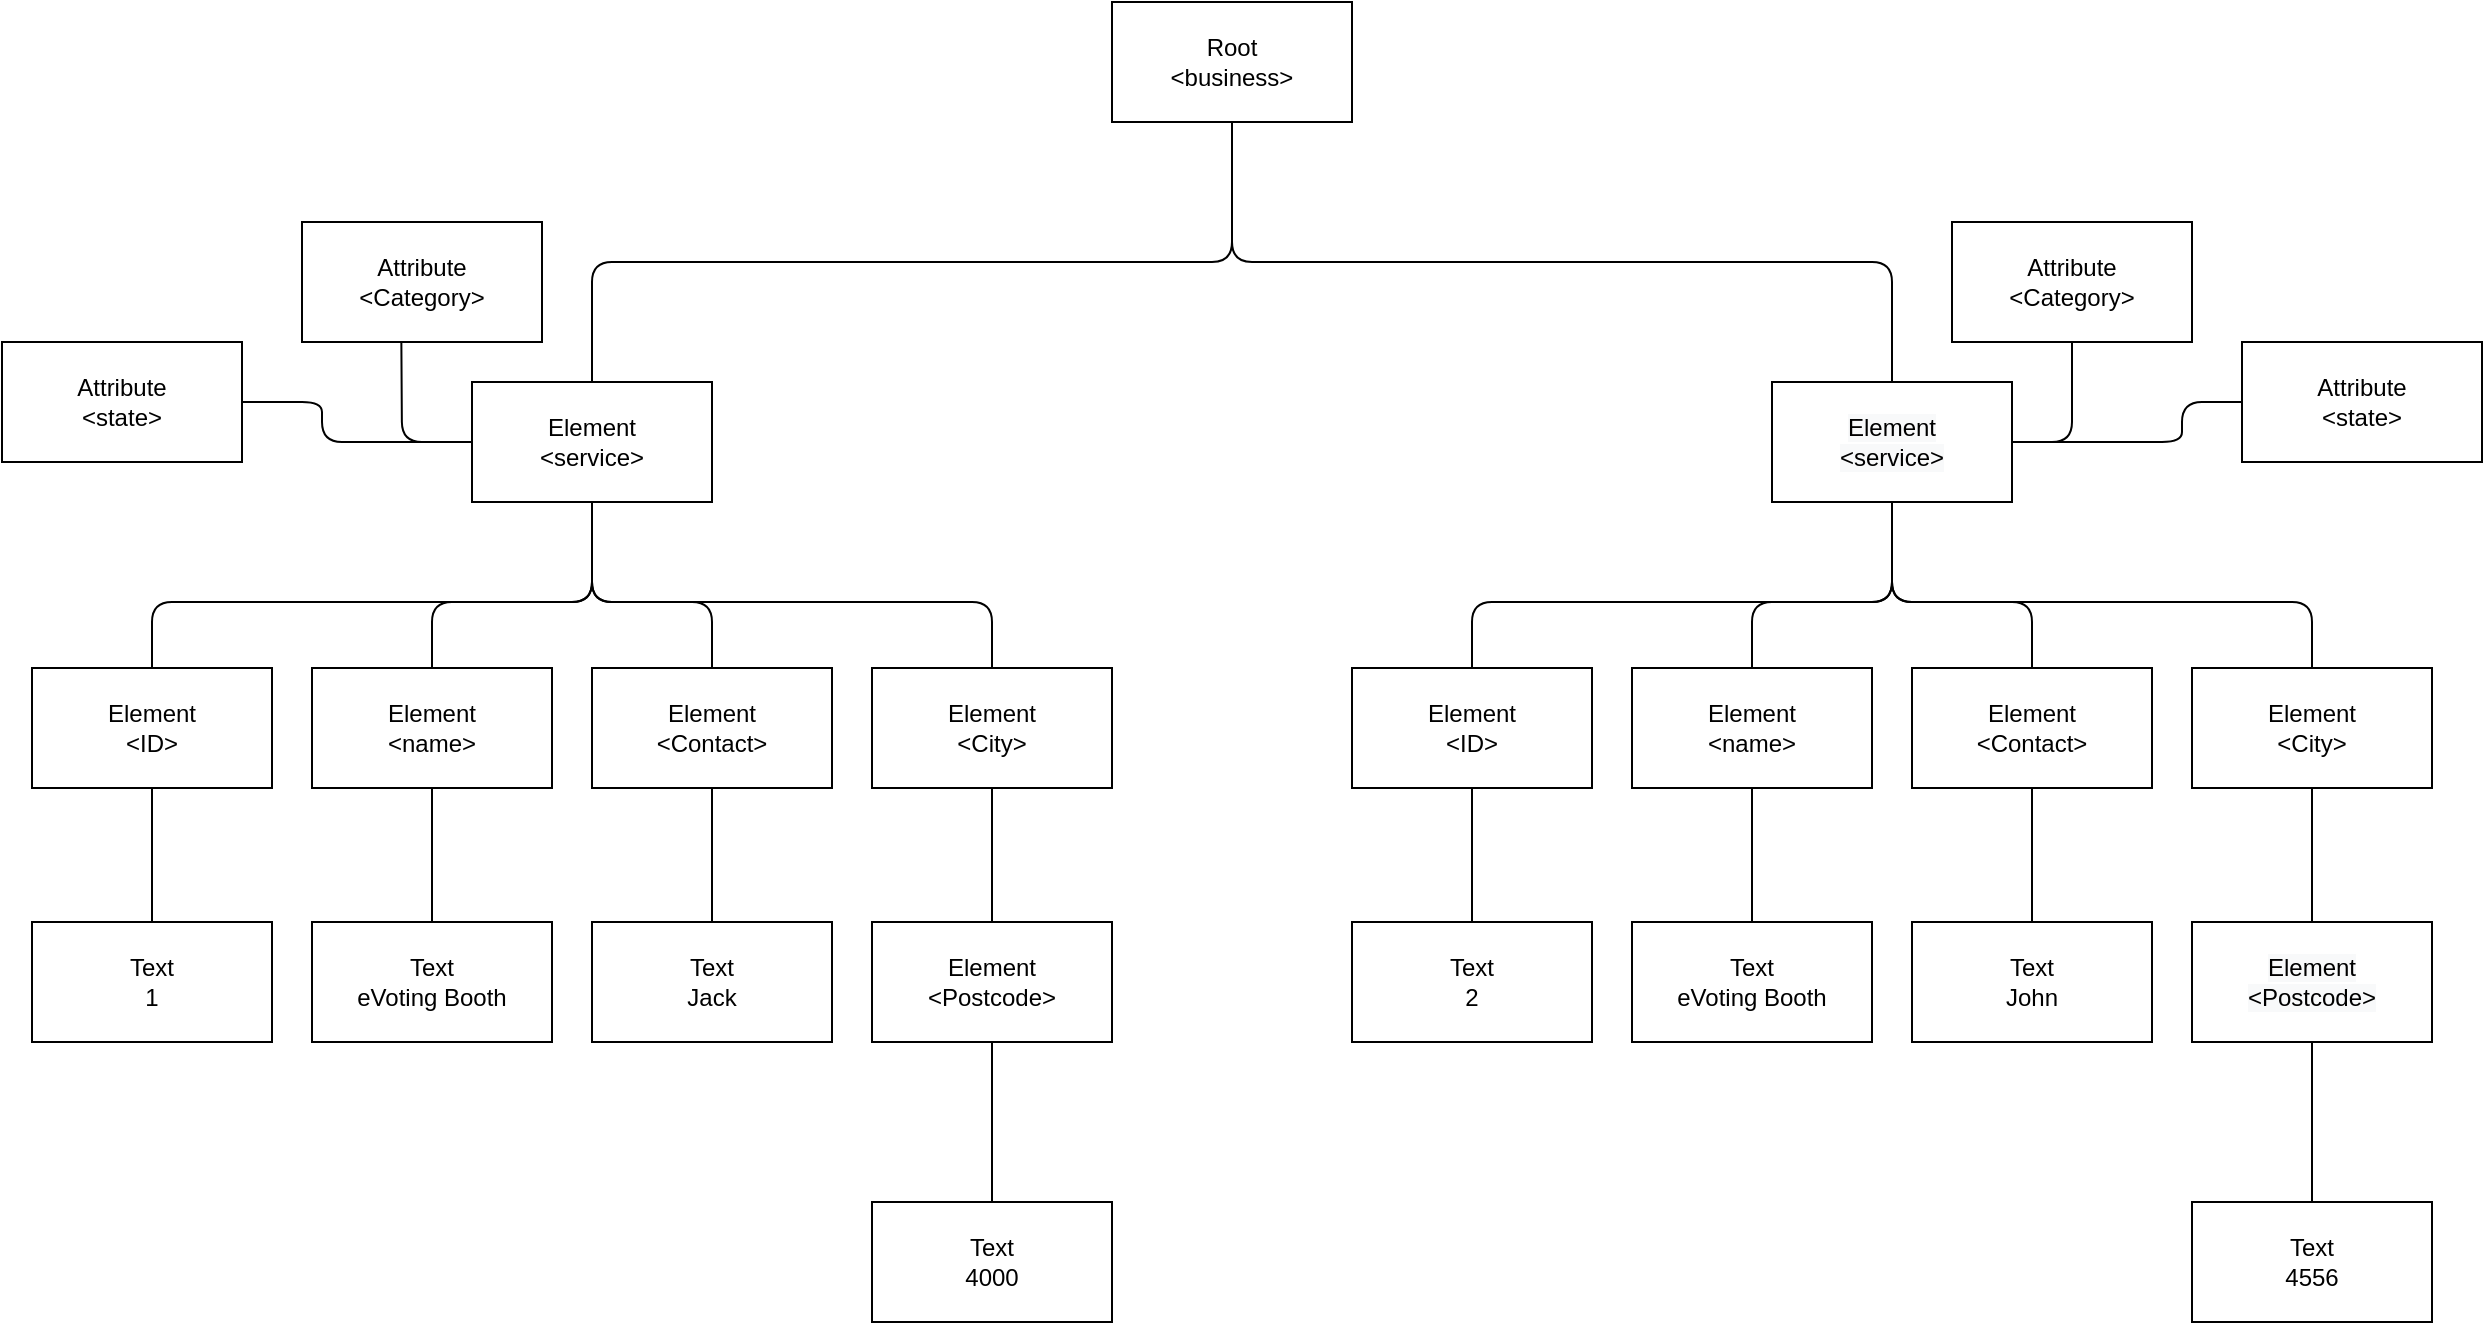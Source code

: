 <mxfile version="13.6.2" type="device"><diagram id="zhPThCUY6hTwo2yPxxVS" name="Page-1"><mxGraphModel dx="2333" dy="1980" grid="1" gridSize="10" guides="1" tooltips="1" connect="1" arrows="1" fold="1" page="1" pageScale="1" pageWidth="850" pageHeight="1100" math="0" shadow="0"><root><mxCell id="0"/><mxCell id="1" parent="0"/><mxCell id="d8UD_acyg-H58Iaf2CFl-1" value="Root&lt;br&gt;&amp;lt;business&amp;gt;" style="rounded=0;whiteSpace=wrap;html=1;" vertex="1" parent="1"><mxGeometry x="365" y="-20" width="120" height="60" as="geometry"/></mxCell><mxCell id="d8UD_acyg-H58Iaf2CFl-2" value="Element&lt;br&gt;&amp;lt;service&amp;gt;" style="rounded=0;whiteSpace=wrap;html=1;" vertex="1" parent="1"><mxGeometry x="45" y="170" width="120" height="60" as="geometry"/></mxCell><mxCell id="d8UD_acyg-H58Iaf2CFl-3" value="&#10;&#10;&lt;span style=&quot;color: rgb(0, 0, 0); font-family: helvetica; font-size: 12px; font-style: normal; font-weight: 400; letter-spacing: normal; text-align: center; text-indent: 0px; text-transform: none; word-spacing: 0px; background-color: rgb(248, 249, 250); display: inline; float: none;&quot;&gt;Element&lt;/span&gt;&lt;br style=&quot;color: rgb(0, 0, 0); font-family: helvetica; font-size: 12px; font-style: normal; font-weight: 400; letter-spacing: normal; text-align: center; text-indent: 0px; text-transform: none; word-spacing: 0px; background-color: rgb(248, 249, 250);&quot;&gt;&lt;span style=&quot;color: rgb(0, 0, 0); font-family: helvetica; font-size: 12px; font-style: normal; font-weight: 400; letter-spacing: normal; text-align: center; text-indent: 0px; text-transform: none; word-spacing: 0px; background-color: rgb(248, 249, 250); display: inline; float: none;&quot;&gt;&amp;lt;service&amp;gt;&lt;/span&gt;&#10;&#10;" style="rounded=0;whiteSpace=wrap;html=1;" vertex="1" parent="1"><mxGeometry x="695" y="170" width="120" height="60" as="geometry"/></mxCell><mxCell id="d8UD_acyg-H58Iaf2CFl-4" value="Element&lt;br&gt;&amp;lt;ID&amp;gt;" style="rounded=0;whiteSpace=wrap;html=1;" vertex="1" parent="1"><mxGeometry x="-175" y="313" width="120" height="60" as="geometry"/></mxCell><mxCell id="d8UD_acyg-H58Iaf2CFl-5" value="Element&lt;br&gt;&amp;lt;Contact&amp;gt;" style="rounded=0;whiteSpace=wrap;html=1;" vertex="1" parent="1"><mxGeometry x="105" y="313" width="120" height="60" as="geometry"/></mxCell><mxCell id="d8UD_acyg-H58Iaf2CFl-6" value="Element&lt;br&gt;&amp;lt;name&amp;gt;" style="rounded=0;whiteSpace=wrap;html=1;" vertex="1" parent="1"><mxGeometry x="-35" y="313" width="120" height="60" as="geometry"/></mxCell><mxCell id="d8UD_acyg-H58Iaf2CFl-7" value="Element&lt;br&gt;&amp;lt;City&amp;gt;" style="rounded=0;whiteSpace=wrap;html=1;" vertex="1" parent="1"><mxGeometry x="245" y="313" width="120" height="60" as="geometry"/></mxCell><mxCell id="d8UD_acyg-H58Iaf2CFl-12" value="Element&lt;br&gt;&amp;lt;ID&amp;gt;" style="rounded=0;whiteSpace=wrap;html=1;" vertex="1" parent="1"><mxGeometry x="485" y="313" width="120" height="60" as="geometry"/></mxCell><mxCell id="d8UD_acyg-H58Iaf2CFl-13" value="Element&lt;br&gt;&amp;lt;Contact&amp;gt;" style="rounded=0;whiteSpace=wrap;html=1;" vertex="1" parent="1"><mxGeometry x="765" y="313" width="120" height="60" as="geometry"/></mxCell><mxCell id="d8UD_acyg-H58Iaf2CFl-14" value="Element&lt;br&gt;&amp;lt;name&amp;gt;" style="rounded=0;whiteSpace=wrap;html=1;" vertex="1" parent="1"><mxGeometry x="625" y="313" width="120" height="60" as="geometry"/></mxCell><mxCell id="d8UD_acyg-H58Iaf2CFl-15" value="Element&lt;br&gt;&amp;lt;City&amp;gt;" style="rounded=0;whiteSpace=wrap;html=1;" vertex="1" parent="1"><mxGeometry x="905" y="313" width="120" height="60" as="geometry"/></mxCell><mxCell id="d8UD_acyg-H58Iaf2CFl-16" value="Attribute&lt;br&gt;&amp;lt;state&amp;gt;" style="rounded=0;whiteSpace=wrap;html=1;" vertex="1" parent="1"><mxGeometry x="-190" y="150" width="120" height="60" as="geometry"/></mxCell><mxCell id="d8UD_acyg-H58Iaf2CFl-17" value="Attribute&lt;br&gt;&amp;lt;Category&amp;gt;" style="rounded=0;whiteSpace=wrap;html=1;" vertex="1" parent="1"><mxGeometry x="-40" y="90" width="120" height="60" as="geometry"/></mxCell><mxCell id="d8UD_acyg-H58Iaf2CFl-18" value="Attribute&lt;br&gt;&amp;lt;state&amp;gt;" style="rounded=0;whiteSpace=wrap;html=1;" vertex="1" parent="1"><mxGeometry x="930" y="150" width="120" height="60" as="geometry"/></mxCell><mxCell id="d8UD_acyg-H58Iaf2CFl-19" value="Attribute&lt;br&gt;&amp;lt;Category&amp;gt;" style="rounded=0;whiteSpace=wrap;html=1;" vertex="1" parent="1"><mxGeometry x="785" y="90" width="120" height="60" as="geometry"/></mxCell><mxCell id="d8UD_acyg-H58Iaf2CFl-20" value="Element&lt;br&gt;&amp;lt;Postcode&amp;gt;" style="rounded=0;whiteSpace=wrap;html=1;" vertex="1" parent="1"><mxGeometry x="245" y="440" width="120" height="60" as="geometry"/></mxCell><mxCell id="d8UD_acyg-H58Iaf2CFl-21" value="Text&lt;br&gt;Jack" style="rounded=0;whiteSpace=wrap;html=1;" vertex="1" parent="1"><mxGeometry x="105" y="440" width="120" height="60" as="geometry"/></mxCell><mxCell id="d8UD_acyg-H58Iaf2CFl-22" value="Text&lt;br&gt;eVoting&amp;nbsp;Booth" style="rounded=0;whiteSpace=wrap;html=1;" vertex="1" parent="1"><mxGeometry x="-35" y="440" width="120" height="60" as="geometry"/></mxCell><mxCell id="d8UD_acyg-H58Iaf2CFl-23" value="Text&lt;br&gt;1" style="rounded=0;whiteSpace=wrap;html=1;" vertex="1" parent="1"><mxGeometry x="-175" y="440" width="120" height="60" as="geometry"/></mxCell><mxCell id="d8UD_acyg-H58Iaf2CFl-24" value="&#10;&#10;&lt;span style=&quot;color: rgb(0, 0, 0); font-family: helvetica; font-size: 12px; font-style: normal; font-weight: 400; letter-spacing: normal; text-align: center; text-indent: 0px; text-transform: none; word-spacing: 0px; background-color: rgb(248, 249, 250); display: inline; float: none;&quot;&gt;Element&lt;/span&gt;&lt;br style=&quot;color: rgb(0, 0, 0); font-family: helvetica; font-size: 12px; font-style: normal; font-weight: 400; letter-spacing: normal; text-align: center; text-indent: 0px; text-transform: none; word-spacing: 0px; background-color: rgb(248, 249, 250);&quot;&gt;&lt;span style=&quot;color: rgb(0, 0, 0); font-family: helvetica; font-size: 12px; font-style: normal; font-weight: 400; letter-spacing: normal; text-align: center; text-indent: 0px; text-transform: none; word-spacing: 0px; background-color: rgb(248, 249, 250); display: inline; float: none;&quot;&gt;&amp;lt;Postcode&amp;gt;&lt;/span&gt;&#10;&#10;" style="rounded=0;whiteSpace=wrap;html=1;" vertex="1" parent="1"><mxGeometry x="905" y="440" width="120" height="60" as="geometry"/></mxCell><mxCell id="d8UD_acyg-H58Iaf2CFl-25" value="Text&lt;br&gt;John" style="rounded=0;whiteSpace=wrap;html=1;" vertex="1" parent="1"><mxGeometry x="765" y="440" width="120" height="60" as="geometry"/></mxCell><mxCell id="d8UD_acyg-H58Iaf2CFl-26" value="Text&lt;br&gt;eVoting Booth" style="rounded=0;whiteSpace=wrap;html=1;" vertex="1" parent="1"><mxGeometry x="625" y="440" width="120" height="60" as="geometry"/></mxCell><mxCell id="d8UD_acyg-H58Iaf2CFl-27" value="Text&lt;br&gt;2" style="rounded=0;whiteSpace=wrap;html=1;" vertex="1" parent="1"><mxGeometry x="485" y="440" width="120" height="60" as="geometry"/></mxCell><mxCell id="d8UD_acyg-H58Iaf2CFl-28" value="Text&lt;br&gt;4556" style="rounded=0;whiteSpace=wrap;html=1;" vertex="1" parent="1"><mxGeometry x="905" y="580" width="120" height="60" as="geometry"/></mxCell><mxCell id="d8UD_acyg-H58Iaf2CFl-29" value="Text&lt;br&gt;4000" style="rounded=0;whiteSpace=wrap;html=1;" vertex="1" parent="1"><mxGeometry x="245" y="580" width="120" height="60" as="geometry"/></mxCell><mxCell id="d8UD_acyg-H58Iaf2CFl-32" value="" style="endArrow=none;html=1;entryX=0.5;entryY=1;entryDx=0;entryDy=0;exitX=0.5;exitY=0;exitDx=0;exitDy=0;" edge="1" parent="1" source="d8UD_acyg-H58Iaf2CFl-2" target="d8UD_acyg-H58Iaf2CFl-1"><mxGeometry width="50" height="50" relative="1" as="geometry"><mxPoint x="425" y="110" as="sourcePoint"/><mxPoint x="520" y="270" as="targetPoint"/><Array as="points"><mxPoint x="105" y="110"/><mxPoint x="425" y="110"/></Array></mxGeometry></mxCell><mxCell id="d8UD_acyg-H58Iaf2CFl-34" value="" style="endArrow=none;html=1;entryX=0.5;entryY=1;entryDx=0;entryDy=0;exitX=0.5;exitY=0;exitDx=0;exitDy=0;" edge="1" parent="1" source="d8UD_acyg-H58Iaf2CFl-3" target="d8UD_acyg-H58Iaf2CFl-1"><mxGeometry width="50" height="50" relative="1" as="geometry"><mxPoint x="470" y="320" as="sourcePoint"/><mxPoint x="520" y="270" as="targetPoint"/><Array as="points"><mxPoint x="755" y="110"/><mxPoint x="425" y="110"/></Array></mxGeometry></mxCell><mxCell id="d8UD_acyg-H58Iaf2CFl-35" value="" style="endArrow=none;html=1;entryX=1;entryY=0.5;entryDx=0;entryDy=0;exitX=0.5;exitY=1;exitDx=0;exitDy=0;" edge="1" parent="1" source="d8UD_acyg-H58Iaf2CFl-19" target="d8UD_acyg-H58Iaf2CFl-3"><mxGeometry width="50" height="50" relative="1" as="geometry"><mxPoint x="470" y="320" as="sourcePoint"/><mxPoint x="520" y="270" as="targetPoint"/><Array as="points"><mxPoint x="845" y="200"/></Array></mxGeometry></mxCell><mxCell id="d8UD_acyg-H58Iaf2CFl-36" value="" style="endArrow=none;html=1;entryX=1;entryY=0.5;entryDx=0;entryDy=0;exitX=0;exitY=0.5;exitDx=0;exitDy=0;" edge="1" parent="1" source="d8UD_acyg-H58Iaf2CFl-18" target="d8UD_acyg-H58Iaf2CFl-3"><mxGeometry width="50" height="50" relative="1" as="geometry"><mxPoint x="700" y="210" as="sourcePoint"/><mxPoint x="750" y="160" as="targetPoint"/><Array as="points"><mxPoint x="900" y="180"/><mxPoint x="900" y="200"/></Array></mxGeometry></mxCell><mxCell id="d8UD_acyg-H58Iaf2CFl-37" value="" style="endArrow=none;html=1;entryX=1;entryY=0.5;entryDx=0;entryDy=0;exitX=0;exitY=0.5;exitDx=0;exitDy=0;" edge="1" parent="1" source="d8UD_acyg-H58Iaf2CFl-2" target="d8UD_acyg-H58Iaf2CFl-16"><mxGeometry width="50" height="50" relative="1" as="geometry"><mxPoint x="120" y="220" as="sourcePoint"/><mxPoint x="170" y="170" as="targetPoint"/><Array as="points"><mxPoint x="-30" y="200"/><mxPoint x="-30" y="180"/></Array></mxGeometry></mxCell><mxCell id="d8UD_acyg-H58Iaf2CFl-38" value="" style="endArrow=none;html=1;entryX=0;entryY=0.5;entryDx=0;entryDy=0;exitX=0.414;exitY=0.997;exitDx=0;exitDy=0;exitPerimeter=0;" edge="1" parent="1" source="d8UD_acyg-H58Iaf2CFl-17" target="d8UD_acyg-H58Iaf2CFl-2"><mxGeometry width="50" height="50" relative="1" as="geometry"><mxPoint y="210" as="sourcePoint"/><mxPoint x="170" y="170" as="targetPoint"/><Array as="points"><mxPoint x="10" y="200"/></Array></mxGeometry></mxCell><mxCell id="d8UD_acyg-H58Iaf2CFl-39" value="" style="endArrow=none;html=1;entryX=0.5;entryY=1;entryDx=0;entryDy=0;" edge="1" parent="1" target="d8UD_acyg-H58Iaf2CFl-7"><mxGeometry width="50" height="50" relative="1" as="geometry"><mxPoint x="305" y="440" as="sourcePoint"/><mxPoint x="320" y="210" as="targetPoint"/></mxGeometry></mxCell><mxCell id="d8UD_acyg-H58Iaf2CFl-40" value="" style="endArrow=none;html=1;entryX=0.5;entryY=1;entryDx=0;entryDy=0;" edge="1" parent="1" target="d8UD_acyg-H58Iaf2CFl-5"><mxGeometry width="50" height="50" relative="1" as="geometry"><mxPoint x="165" y="440" as="sourcePoint"/><mxPoint x="320" y="210" as="targetPoint"/></mxGeometry></mxCell><mxCell id="d8UD_acyg-H58Iaf2CFl-41" value="" style="endArrow=none;html=1;entryX=0.5;entryY=1;entryDx=0;entryDy=0;exitX=0.5;exitY=0;exitDx=0;exitDy=0;" edge="1" parent="1" source="d8UD_acyg-H58Iaf2CFl-22" target="d8UD_acyg-H58Iaf2CFl-6"><mxGeometry width="50" height="50" relative="1" as="geometry"><mxPoint x="270" y="260" as="sourcePoint"/><mxPoint x="320" y="210" as="targetPoint"/></mxGeometry></mxCell><mxCell id="d8UD_acyg-H58Iaf2CFl-42" value="" style="endArrow=none;html=1;entryX=0.5;entryY=1;entryDx=0;entryDy=0;exitX=0.5;exitY=0;exitDx=0;exitDy=0;" edge="1" parent="1" source="d8UD_acyg-H58Iaf2CFl-23" target="d8UD_acyg-H58Iaf2CFl-4"><mxGeometry width="50" height="50" relative="1" as="geometry"><mxPoint x="270" y="260" as="sourcePoint"/><mxPoint x="320" y="210" as="targetPoint"/></mxGeometry></mxCell><mxCell id="d8UD_acyg-H58Iaf2CFl-43" value="" style="endArrow=none;html=1;entryX=0.5;entryY=1;entryDx=0;entryDy=0;exitX=0.5;exitY=0;exitDx=0;exitDy=0;" edge="1" parent="1" source="d8UD_acyg-H58Iaf2CFl-29" target="d8UD_acyg-H58Iaf2CFl-20"><mxGeometry width="50" height="50" relative="1" as="geometry"><mxPoint x="270" y="260" as="sourcePoint"/><mxPoint x="320" y="210" as="targetPoint"/></mxGeometry></mxCell><mxCell id="d8UD_acyg-H58Iaf2CFl-44" value="" style="endArrow=none;html=1;entryX=0.5;entryY=1;entryDx=0;entryDy=0;exitX=0.5;exitY=0;exitDx=0;exitDy=0;" edge="1" parent="1" source="d8UD_acyg-H58Iaf2CFl-28" target="d8UD_acyg-H58Iaf2CFl-24"><mxGeometry width="50" height="50" relative="1" as="geometry"><mxPoint x="270" y="260" as="sourcePoint"/><mxPoint x="320" y="210" as="targetPoint"/></mxGeometry></mxCell><mxCell id="d8UD_acyg-H58Iaf2CFl-45" value="" style="endArrow=none;html=1;entryX=0.5;entryY=1;entryDx=0;entryDy=0;exitX=0.5;exitY=0;exitDx=0;exitDy=0;" edge="1" parent="1" source="d8UD_acyg-H58Iaf2CFl-24" target="d8UD_acyg-H58Iaf2CFl-15"><mxGeometry width="50" height="50" relative="1" as="geometry"><mxPoint x="270" y="260" as="sourcePoint"/><mxPoint x="320" y="210" as="targetPoint"/></mxGeometry></mxCell><mxCell id="d8UD_acyg-H58Iaf2CFl-46" value="" style="endArrow=none;html=1;entryX=0.5;entryY=1;entryDx=0;entryDy=0;exitX=0.5;exitY=0;exitDx=0;exitDy=0;" edge="1" parent="1" source="d8UD_acyg-H58Iaf2CFl-25" target="d8UD_acyg-H58Iaf2CFl-13"><mxGeometry width="50" height="50" relative="1" as="geometry"><mxPoint x="270" y="260" as="sourcePoint"/><mxPoint x="320" y="210" as="targetPoint"/></mxGeometry></mxCell><mxCell id="d8UD_acyg-H58Iaf2CFl-49" value="" style="endArrow=none;html=1;entryX=0.5;entryY=1;entryDx=0;entryDy=0;exitX=0.5;exitY=0;exitDx=0;exitDy=0;" edge="1" parent="1" source="d8UD_acyg-H58Iaf2CFl-27" target="d8UD_acyg-H58Iaf2CFl-12"><mxGeometry width="50" height="50" relative="1" as="geometry"><mxPoint x="270" y="260" as="sourcePoint"/><mxPoint x="320" y="210" as="targetPoint"/></mxGeometry></mxCell><mxCell id="d8UD_acyg-H58Iaf2CFl-50" value="" style="endArrow=none;html=1;entryX=0.5;entryY=1;entryDx=0;entryDy=0;exitX=0.5;exitY=0;exitDx=0;exitDy=0;" edge="1" parent="1" source="d8UD_acyg-H58Iaf2CFl-26" target="d8UD_acyg-H58Iaf2CFl-14"><mxGeometry width="50" height="50" relative="1" as="geometry"><mxPoint x="270" y="260" as="sourcePoint"/><mxPoint x="320" y="210" as="targetPoint"/></mxGeometry></mxCell><mxCell id="d8UD_acyg-H58Iaf2CFl-52" value="" style="endArrow=none;html=1;entryX=0.5;entryY=1;entryDx=0;entryDy=0;exitX=0.5;exitY=0;exitDx=0;exitDy=0;" edge="1" parent="1" source="d8UD_acyg-H58Iaf2CFl-12" target="d8UD_acyg-H58Iaf2CFl-3"><mxGeometry width="50" height="50" relative="1" as="geometry"><mxPoint x="480" y="550" as="sourcePoint"/><mxPoint x="530" y="500" as="targetPoint"/><Array as="points"><mxPoint x="545" y="280"/><mxPoint x="755" y="280"/></Array></mxGeometry></mxCell><mxCell id="d8UD_acyg-H58Iaf2CFl-53" value="" style="endArrow=none;html=1;entryX=0.5;entryY=1;entryDx=0;entryDy=0;exitX=0.5;exitY=0;exitDx=0;exitDy=0;" edge="1" parent="1" source="d8UD_acyg-H58Iaf2CFl-7" target="d8UD_acyg-H58Iaf2CFl-2"><mxGeometry width="50" height="50" relative="1" as="geometry"><mxPoint x="480" y="550" as="sourcePoint"/><mxPoint x="530" y="500" as="targetPoint"/><Array as="points"><mxPoint x="305" y="280"/><mxPoint x="105" y="280"/></Array></mxGeometry></mxCell><mxCell id="d8UD_acyg-H58Iaf2CFl-54" value="" style="endArrow=none;html=1;entryX=0.5;entryY=1;entryDx=0;entryDy=0;exitX=0.5;exitY=0;exitDx=0;exitDy=0;" edge="1" parent="1" source="d8UD_acyg-H58Iaf2CFl-5" target="d8UD_acyg-H58Iaf2CFl-2"><mxGeometry width="50" height="50" relative="1" as="geometry"><mxPoint x="480" y="550" as="sourcePoint"/><mxPoint x="530" y="500" as="targetPoint"/><Array as="points"><mxPoint x="165" y="280"/><mxPoint x="105" y="280"/></Array></mxGeometry></mxCell><mxCell id="d8UD_acyg-H58Iaf2CFl-55" value="" style="endArrow=none;html=1;entryX=0.5;entryY=1;entryDx=0;entryDy=0;exitX=0.5;exitY=0;exitDx=0;exitDy=0;" edge="1" parent="1" source="d8UD_acyg-H58Iaf2CFl-6" target="d8UD_acyg-H58Iaf2CFl-2"><mxGeometry width="50" height="50" relative="1" as="geometry"><mxPoint x="480" y="550" as="sourcePoint"/><mxPoint x="530" y="500" as="targetPoint"/><Array as="points"><mxPoint x="25" y="280"/><mxPoint x="105" y="280"/></Array></mxGeometry></mxCell><mxCell id="d8UD_acyg-H58Iaf2CFl-56" value="" style="endArrow=none;html=1;entryX=0.5;entryY=1;entryDx=0;entryDy=0;exitX=0.5;exitY=0;exitDx=0;exitDy=0;" edge="1" parent="1" source="d8UD_acyg-H58Iaf2CFl-4" target="d8UD_acyg-H58Iaf2CFl-2"><mxGeometry width="50" height="50" relative="1" as="geometry"><mxPoint x="480" y="550" as="sourcePoint"/><mxPoint x="530" y="500" as="targetPoint"/><Array as="points"><mxPoint x="-115" y="280"/><mxPoint x="105" y="280"/></Array></mxGeometry></mxCell><mxCell id="d8UD_acyg-H58Iaf2CFl-57" value="" style="endArrow=none;html=1;exitX=0.5;exitY=0;exitDx=0;exitDy=0;entryX=0.5;entryY=1;entryDx=0;entryDy=0;" edge="1" parent="1" source="d8UD_acyg-H58Iaf2CFl-13" target="d8UD_acyg-H58Iaf2CFl-3"><mxGeometry width="50" height="50" relative="1" as="geometry"><mxPoint x="480" y="550" as="sourcePoint"/><mxPoint x="770" y="260" as="targetPoint"/><Array as="points"><mxPoint x="825" y="280"/><mxPoint x="755" y="280"/></Array></mxGeometry></mxCell><mxCell id="d8UD_acyg-H58Iaf2CFl-58" value="" style="endArrow=none;html=1;entryX=0.5;entryY=1;entryDx=0;entryDy=0;exitX=0.5;exitY=0;exitDx=0;exitDy=0;" edge="1" parent="1" source="d8UD_acyg-H58Iaf2CFl-14" target="d8UD_acyg-H58Iaf2CFl-3"><mxGeometry width="50" height="50" relative="1" as="geometry"><mxPoint x="480" y="550" as="sourcePoint"/><mxPoint x="530" y="500" as="targetPoint"/><Array as="points"><mxPoint x="685" y="280"/><mxPoint x="755" y="280"/></Array></mxGeometry></mxCell><mxCell id="d8UD_acyg-H58Iaf2CFl-60" value="" style="endArrow=none;html=1;entryX=0.5;entryY=1;entryDx=0;entryDy=0;exitX=0.5;exitY=0;exitDx=0;exitDy=0;" edge="1" parent="1" source="d8UD_acyg-H58Iaf2CFl-15" target="d8UD_acyg-H58Iaf2CFl-3"><mxGeometry width="50" height="50" relative="1" as="geometry"><mxPoint x="480" y="550" as="sourcePoint"/><mxPoint x="530" y="500" as="targetPoint"/><Array as="points"><mxPoint x="965" y="280"/><mxPoint x="755" y="280"/></Array></mxGeometry></mxCell></root></mxGraphModel></diagram></mxfile>